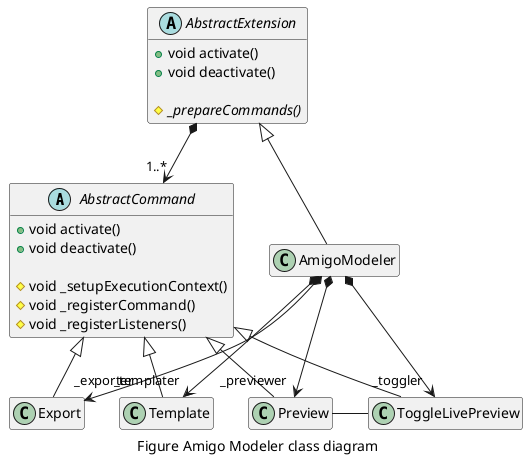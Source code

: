 @startuml
hide fields
hide empty methods

abstract class AbstractCommand {
    +void activate()
    +void deactivate()

    #void _setupExecutionContext()
    #void _registerCommand()
    #void _registerListeners()
}

abstract class AbstractExtension {
    +void activate()
    +void deactivate()

    {abstract} #_prepareCommands()
}

AbstractExtension *-> "1..*" AbstractCommand

AbstractExtension <|-- AmigoModeler

AbstractCommand <|-- Preview
AbstractCommand <|-- ToggleLivePreview
AbstractCommand <|-- Export
AbstractCommand <|-- Template

AmigoModeler *--> "_previewer" Preview
AmigoModeler *--> "_toggler" ToggleLivePreview
AmigoModeler *--> "_exporter" Export
AmigoModeler *--> "_templater" Template

Preview - ToggleLivePreview

caption Figure Amigo Modeler class diagram
@enduml